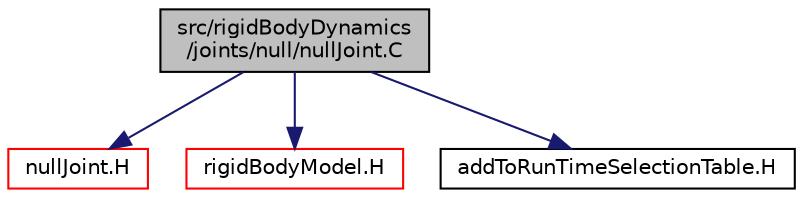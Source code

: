 digraph "src/rigidBodyDynamics/joints/null/nullJoint.C"
{
  bgcolor="transparent";
  edge [fontname="Helvetica",fontsize="10",labelfontname="Helvetica",labelfontsize="10"];
  node [fontname="Helvetica",fontsize="10",shape=record];
  Node0 [label="src/rigidBodyDynamics\l/joints/null/nullJoint.C",height=0.2,width=0.4,color="black", fillcolor="grey75", style="filled", fontcolor="black"];
  Node0 -> Node1 [color="midnightblue",fontsize="10",style="solid",fontname="Helvetica"];
  Node1 [label="nullJoint.H",height=0.2,width=0.4,color="red",URL="$a14645.html"];
  Node0 -> Node135 [color="midnightblue",fontsize="10",style="solid",fontname="Helvetica"];
  Node135 [label="rigidBodyModel.H",height=0.2,width=0.4,color="red",URL="$a14774.html"];
  Node0 -> Node158 [color="midnightblue",fontsize="10",style="solid",fontname="Helvetica"];
  Node158 [label="addToRunTimeSelectionTable.H",height=0.2,width=0.4,color="black",URL="$a09989.html",tooltip="Macros for easy insertion into run-time selection tables. "];
}
